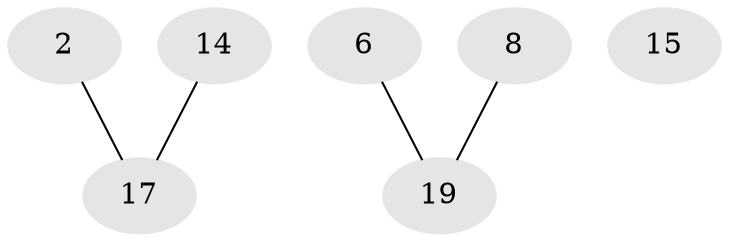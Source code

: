 // Generated by graph-tools (version 1.1) at 2025/46/02/15/25 05:46:28]
// undirected, 7 vertices, 4 edges
graph export_dot {
graph [start="1"]
  node [color=gray90,style=filled];
  2 [super="+1+3+4+5+9"];
  6 [super="+1+10+12"];
  8 [super="+7+11"];
  14 [super="+11+18"];
  15 [super="+4+13+16"];
  17 [super="+9+18"];
  19 [super="+5"];
  2 -- 17;
  6 -- 19;
  8 -- 19;
  14 -- 17;
}
